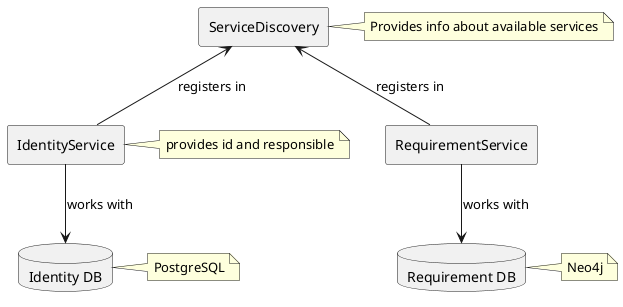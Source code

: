 @startuml
rectangle IdentityService
note right of IdentityService {
    provides id and responsible
}
database "Identity DB" as idb
note right of idb {
    PostgreSQL
}
IdentityService --> idb : works with

rectangle RequirementService
database "Requirement DB" as rdb
RequirementService --> rdb : works with
note right of rdb {
    Neo4j
}

rectangle ServiceDiscovery
note right of ServiceDiscovery {
    Provides info about available services
}

ServiceDiscovery <-- IdentityService : registers in
ServiceDiscovery <-- RequirementService : registers in

@enduml
